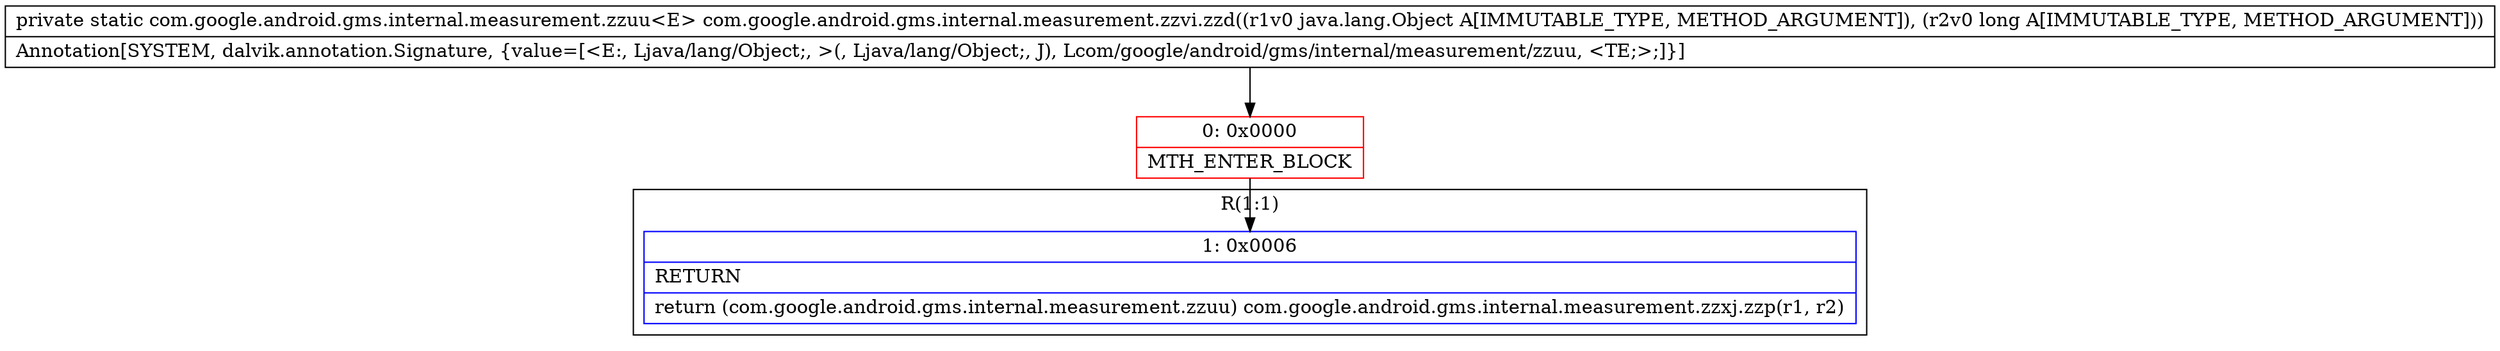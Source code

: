 digraph "CFG forcom.google.android.gms.internal.measurement.zzvi.zzd(Ljava\/lang\/Object;J)Lcom\/google\/android\/gms\/internal\/measurement\/zzuu;" {
subgraph cluster_Region_2074044213 {
label = "R(1:1)";
node [shape=record,color=blue];
Node_1 [shape=record,label="{1\:\ 0x0006|RETURN\l|return (com.google.android.gms.internal.measurement.zzuu) com.google.android.gms.internal.measurement.zzxj.zzp(r1, r2)\l}"];
}
Node_0 [shape=record,color=red,label="{0\:\ 0x0000|MTH_ENTER_BLOCK\l}"];
MethodNode[shape=record,label="{private static com.google.android.gms.internal.measurement.zzuu\<E\> com.google.android.gms.internal.measurement.zzvi.zzd((r1v0 java.lang.Object A[IMMUTABLE_TYPE, METHOD_ARGUMENT]), (r2v0 long A[IMMUTABLE_TYPE, METHOD_ARGUMENT]))  | Annotation[SYSTEM, dalvik.annotation.Signature, \{value=[\<E:, Ljava\/lang\/Object;, \>(, Ljava\/lang\/Object;, J), Lcom\/google\/android\/gms\/internal\/measurement\/zzuu, \<TE;\>;]\}]\l}"];
MethodNode -> Node_0;
Node_0 -> Node_1;
}

